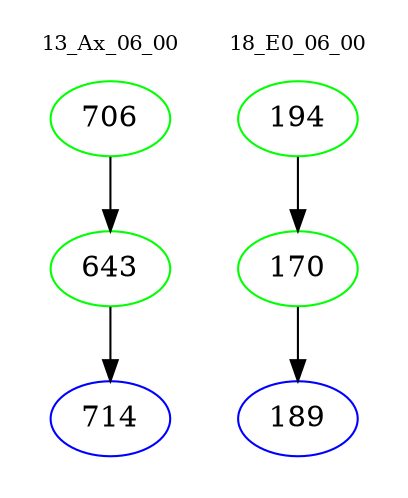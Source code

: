 digraph{
subgraph cluster_0 {
color = white
label = "13_Ax_06_00";
fontsize=10;
T0_706 [label="706", color="green"]
T0_706 -> T0_643 [color="black"]
T0_643 [label="643", color="green"]
T0_643 -> T0_714 [color="black"]
T0_714 [label="714", color="blue"]
}
subgraph cluster_1 {
color = white
label = "18_E0_06_00";
fontsize=10;
T1_194 [label="194", color="green"]
T1_194 -> T1_170 [color="black"]
T1_170 [label="170", color="green"]
T1_170 -> T1_189 [color="black"]
T1_189 [label="189", color="blue"]
}
}
